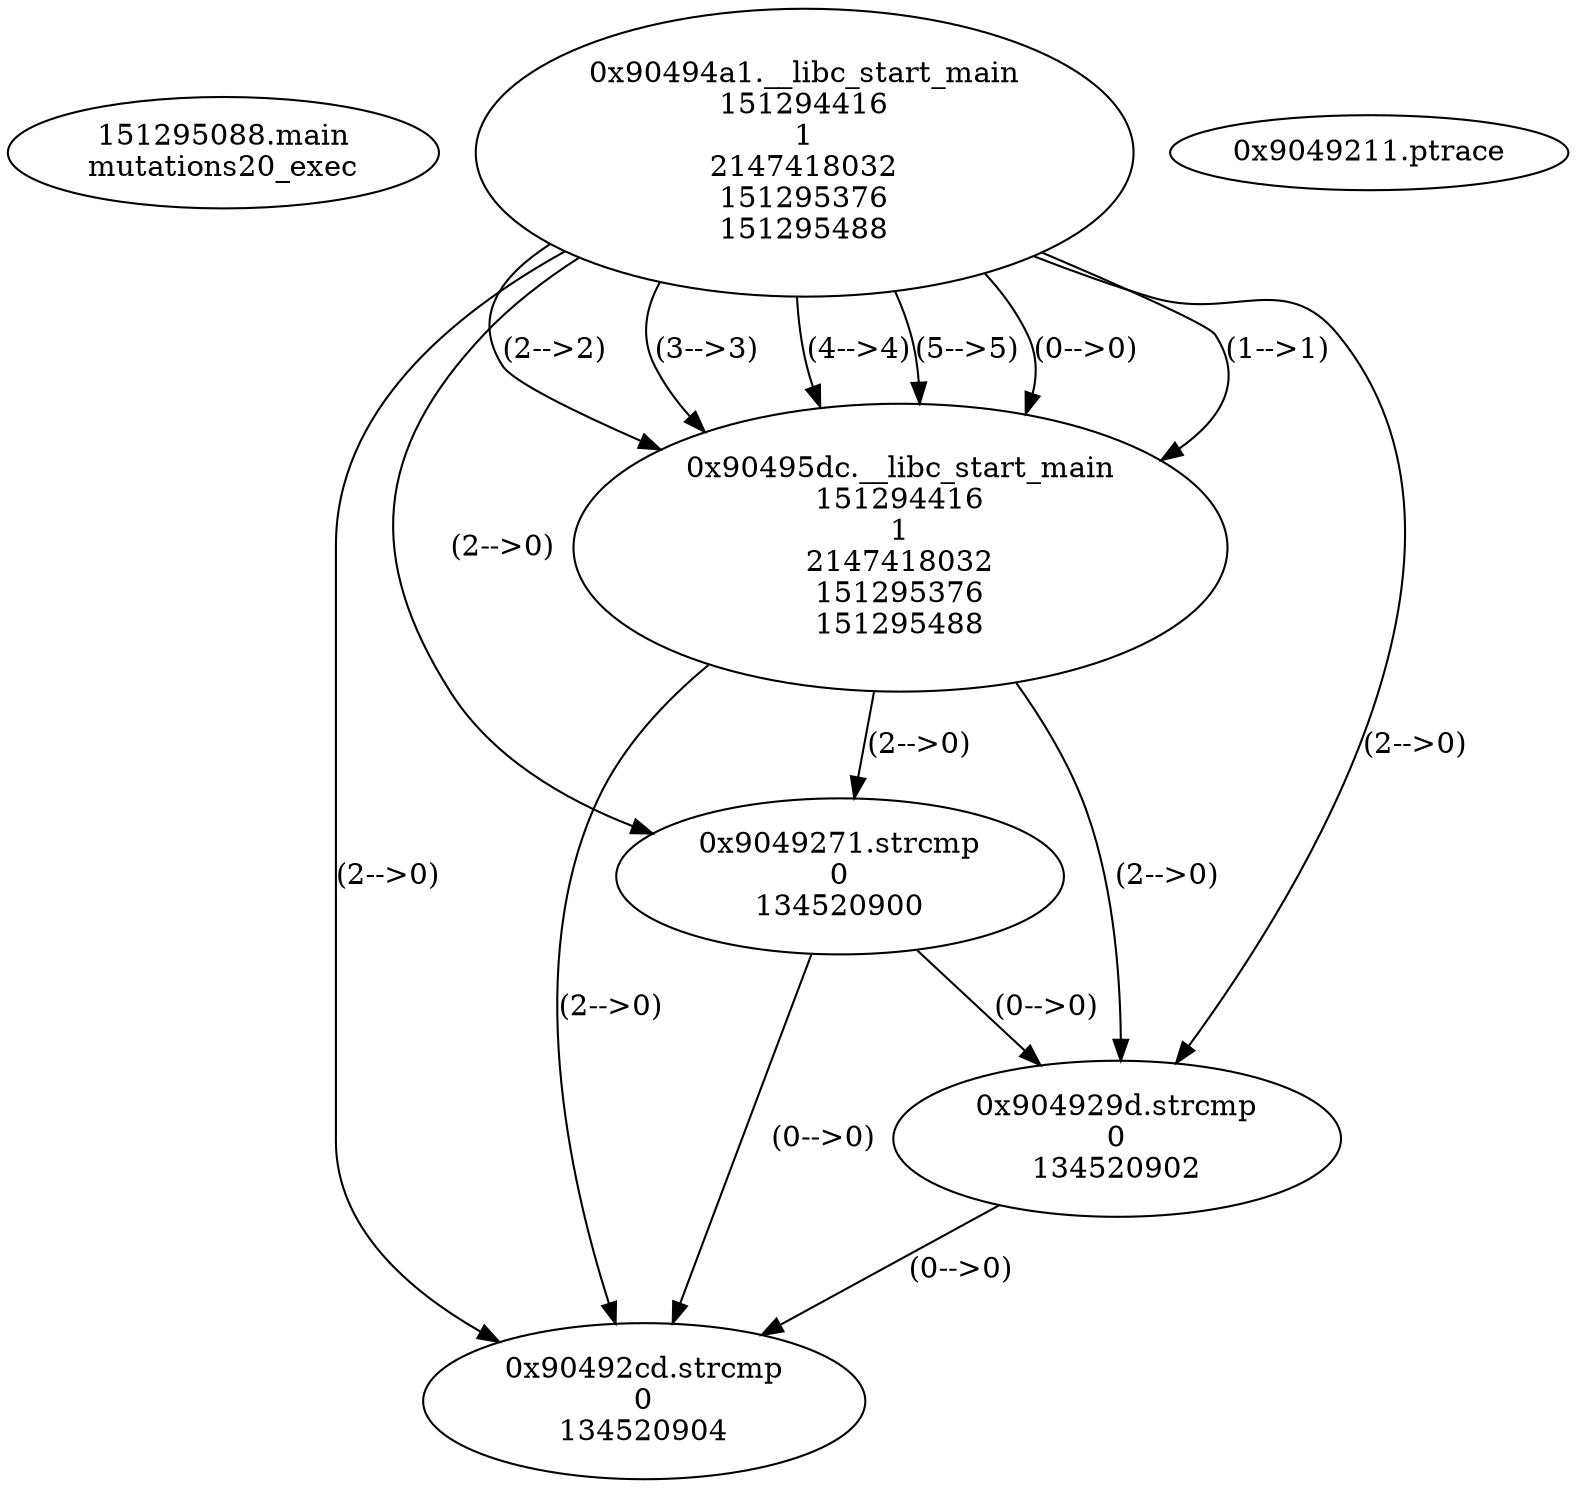 // Global SCDG with merge call
digraph {
	0 [label="151295088.main
mutations20_exec"]
	1 [label="0x90494a1.__libc_start_main
151294416
1
2147418032
151295376
151295488"]
	2 [label="0x90495dc.__libc_start_main
151294416
1
2147418032
151295376
151295488"]
	1 -> 2 [label="(1-->1)"]
	1 -> 2 [label="(2-->2)"]
	1 -> 2 [label="(3-->3)"]
	1 -> 2 [label="(4-->4)"]
	1 -> 2 [label="(5-->5)"]
	1 -> 2 [label="(0-->0)"]
	3 [label="0x9049211.ptrace
"]
	4 [label="0x9049271.strcmp
0
134520900"]
	1 -> 4 [label="(2-->0)"]
	2 -> 4 [label="(2-->0)"]
	5 [label="0x904929d.strcmp
0
134520902"]
	1 -> 5 [label="(2-->0)"]
	2 -> 5 [label="(2-->0)"]
	4 -> 5 [label="(0-->0)"]
	6 [label="0x90492cd.strcmp
0
134520904"]
	1 -> 6 [label="(2-->0)"]
	2 -> 6 [label="(2-->0)"]
	4 -> 6 [label="(0-->0)"]
	5 -> 6 [label="(0-->0)"]
}
